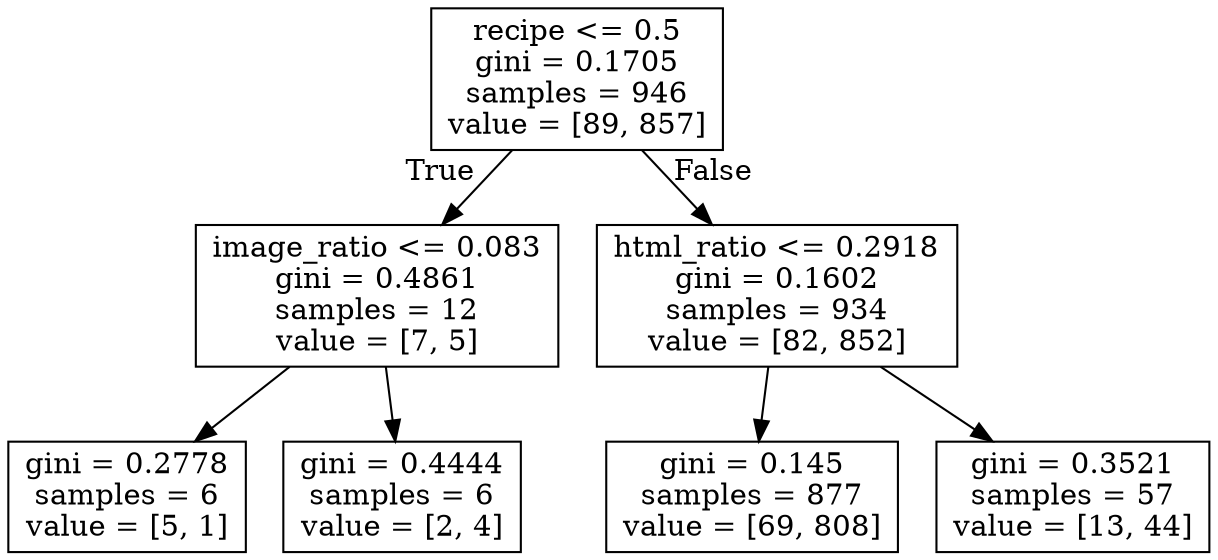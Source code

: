 digraph Tree {
node [shape=box] ;
0 [label="recipe <= 0.5\ngini = 0.1705\nsamples = 946\nvalue = [89, 857]"] ;
1 [label="image_ratio <= 0.083\ngini = 0.4861\nsamples = 12\nvalue = [7, 5]"] ;
0 -> 1 [labeldistance=2.5, labelangle=45, headlabel="True"] ;
2 [label="gini = 0.2778\nsamples = 6\nvalue = [5, 1]"] ;
1 -> 2 ;
3 [label="gini = 0.4444\nsamples = 6\nvalue = [2, 4]"] ;
1 -> 3 ;
4 [label="html_ratio <= 0.2918\ngini = 0.1602\nsamples = 934\nvalue = [82, 852]"] ;
0 -> 4 [labeldistance=2.5, labelangle=-45, headlabel="False"] ;
5 [label="gini = 0.145\nsamples = 877\nvalue = [69, 808]"] ;
4 -> 5 ;
6 [label="gini = 0.3521\nsamples = 57\nvalue = [13, 44]"] ;
4 -> 6 ;
}